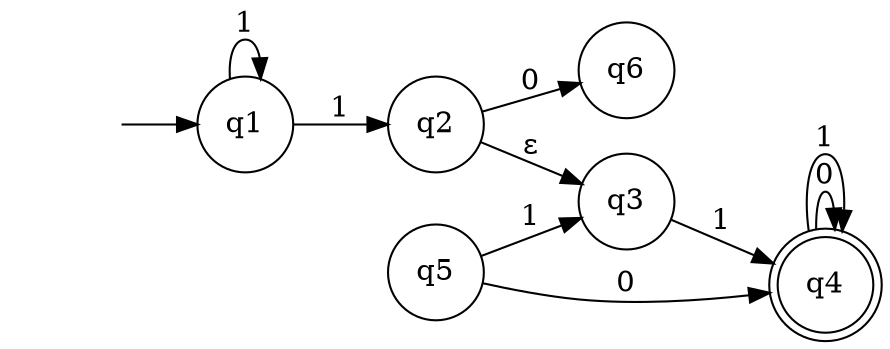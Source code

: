 digraph NFA {
	graph [rankdir=LR]
	"" [label="" shape=plaintext]
	q4 [label=q4 shape=doublecircle]
	q1 [label=q1 shape=circle]
	q3 [label=q3 shape=circle]
	q6 [label=q6 shape=circle]
	q2 [label=q2 shape=circle]
	q5 [label=q5 shape=circle]
	"" -> q1 [label=""]
	q1 -> q1 [label=1]
	q1 -> q2 [label=1]
	q2 -> q6 [label=0]
	q2 -> q3 [label="ε"]
	q3 -> q4 [label=1]
	q4 -> q4 [label=0]
	q4 -> q4 [label=1]
	q5 -> q4 [label=0]
	q5 -> q3 [label=1]
}
